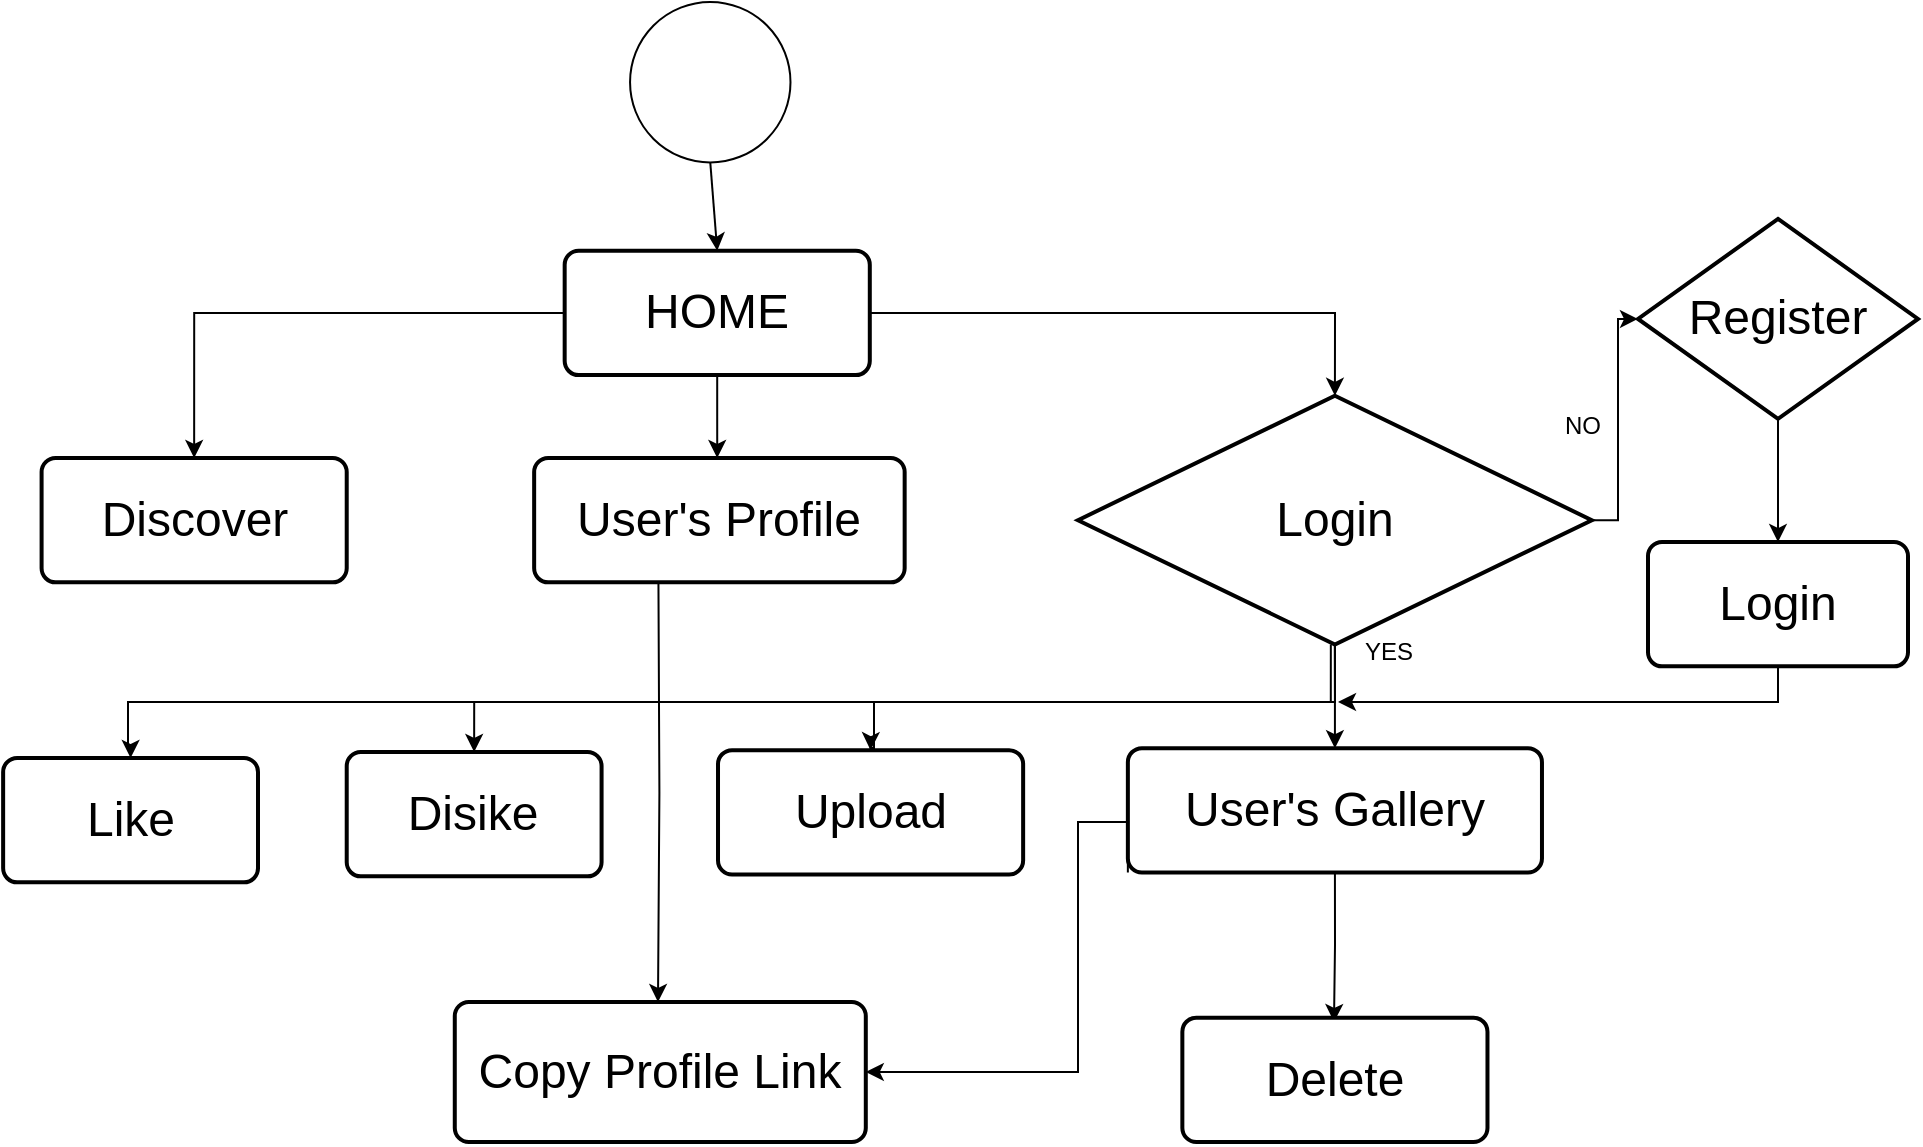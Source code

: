 <mxfile version="24.2.5" type="device">
  <diagram name="Page-1" id="d_ET9RozHncnrLZjQDqu">
    <mxGraphModel dx="1434" dy="797" grid="1" gridSize="10" guides="1" tooltips="1" connect="1" arrows="1" fold="1" page="1" pageScale="1" pageWidth="850" pageHeight="1100" math="0" shadow="0">
      <root>
        <mxCell id="0" />
        <mxCell id="1" parent="0" />
        <mxCell id="q6fRjR8Mlr93rlHcB15c-1" value="" style="ellipse;whiteSpace=wrap;html=1;aspect=fixed;" parent="1" vertex="1">
          <mxGeometry x="316.026" width="80.215" height="80.215" as="geometry" />
        </mxCell>
        <mxCell id="q6fRjR8Mlr93rlHcB15c-2" value="" style="endArrow=classic;html=1;rounded=0;exitX=0.5;exitY=1;exitDx=0;exitDy=0;" parent="1" source="q6fRjR8Mlr93rlHcB15c-1" edge="1">
          <mxGeometry width="50" height="50" relative="1" as="geometry">
            <mxPoint x="261.538" y="352.364" as="sourcePoint" />
            <mxPoint x="359.615" y="124.364" as="targetPoint" />
          </mxGeometry>
        </mxCell>
        <mxCell id="q6fRjR8Mlr93rlHcB15c-5" style="edgeStyle=orthogonalEdgeStyle;rounded=0;orthogonalLoop=1;jettySize=auto;html=1;entryX=0.5;entryY=0;entryDx=0;entryDy=0;" parent="1" source="q6fRjR8Mlr93rlHcB15c-3" target="q6fRjR8Mlr93rlHcB15c-4" edge="1">
          <mxGeometry relative="1" as="geometry" />
        </mxCell>
        <mxCell id="q6fRjR8Mlr93rlHcB15c-8" style="edgeStyle=orthogonalEdgeStyle;rounded=0;orthogonalLoop=1;jettySize=auto;html=1;entryX=0.5;entryY=0;entryDx=0;entryDy=0;" parent="1" source="q6fRjR8Mlr93rlHcB15c-3" edge="1">
          <mxGeometry relative="1" as="geometry">
            <mxPoint x="359.615" y="228.0" as="targetPoint" />
          </mxGeometry>
        </mxCell>
        <mxCell id="q6fRjR8Mlr93rlHcB15c-3" value="&lt;font style=&quot;font-size: 24px;&quot;&gt;HOME&lt;/font&gt;" style="rounded=1;whiteSpace=wrap;html=1;absoluteArcSize=1;arcSize=14;strokeWidth=2;" parent="1" vertex="1">
          <mxGeometry x="283.333" y="124.364" width="152.564" height="62.182" as="geometry" />
        </mxCell>
        <mxCell id="q6fRjR8Mlr93rlHcB15c-4" value="Discover" style="rounded=1;whiteSpace=wrap;html=1;absoluteArcSize=1;arcSize=14;strokeWidth=2;fontSize=24;" parent="1" vertex="1">
          <mxGeometry x="21.795" y="228.0" width="152.564" height="62.182" as="geometry" />
        </mxCell>
        <mxCell id="q6fRjR8Mlr93rlHcB15c-25" style="edgeStyle=orthogonalEdgeStyle;rounded=0;orthogonalLoop=1;jettySize=auto;html=1;exitX=0.25;exitY=1;exitDx=0;exitDy=0;" parent="1" edge="1">
          <mxGeometry relative="1" as="geometry">
            <mxPoint x="329.997" y="500" as="targetPoint" />
            <mxPoint x="330.221" y="290.182" as="sourcePoint" />
          </mxGeometry>
        </mxCell>
        <mxCell id="q6fRjR8Mlr93rlHcB15c-9" value="User&#39;s Profile" style="rounded=1;whiteSpace=wrap;html=1;absoluteArcSize=1;arcSize=14;strokeWidth=2;fontSize=24;" parent="1" vertex="1">
          <mxGeometry x="268.077" y="228.0" width="185.256" height="62.182" as="geometry" />
        </mxCell>
        <mxCell id="q6fRjR8Mlr93rlHcB15c-15" style="edgeStyle=orthogonalEdgeStyle;rounded=0;orthogonalLoop=1;jettySize=auto;html=1;exitX=0.5;exitY=1;exitDx=0;exitDy=0;exitPerimeter=0;entryX=0.5;entryY=0;entryDx=0;entryDy=0;" parent="1" source="q6fRjR8Mlr93rlHcB15c-11" target="q6fRjR8Mlr93rlHcB15c-14" edge="1">
          <mxGeometry relative="1" as="geometry" />
        </mxCell>
        <mxCell id="q6fRjR8Mlr93rlHcB15c-17" style="edgeStyle=orthogonalEdgeStyle;rounded=0;orthogonalLoop=1;jettySize=auto;html=1;entryX=0.5;entryY=0;entryDx=0;entryDy=0;" parent="1" target="q6fRjR8Mlr93rlHcB15c-13" edge="1">
          <mxGeometry relative="1" as="geometry">
            <mxPoint x="666.417" y="321.27" as="sourcePoint" />
            <mxPoint x="434.285" y="374.091" as="targetPoint" />
            <Array as="points">
              <mxPoint x="666" y="350" />
              <mxPoint x="438" y="350" />
              <mxPoint x="438" y="373" />
              <mxPoint x="436" y="373" />
            </Array>
          </mxGeometry>
        </mxCell>
        <mxCell id="q6fRjR8Mlr93rlHcB15c-21" style="edgeStyle=orthogonalEdgeStyle;rounded=0;orthogonalLoop=1;jettySize=auto;html=1;exitX=0.5;exitY=1;exitDx=0;exitDy=0;exitPerimeter=0;entryX=0.5;entryY=0;entryDx=0;entryDy=0;" parent="1" source="q6fRjR8Mlr93rlHcB15c-11" target="q6fRjR8Mlr93rlHcB15c-32" edge="1">
          <mxGeometry relative="1" as="geometry">
            <mxPoint x="65" y="357.545" as="targetPoint" />
            <Array as="points">
              <mxPoint x="669" y="350" />
              <mxPoint x="65" y="350" />
              <mxPoint x="65" y="373" />
              <mxPoint x="66" y="373" />
            </Array>
          </mxGeometry>
        </mxCell>
        <mxCell id="q6fRjR8Mlr93rlHcB15c-28" style="edgeStyle=orthogonalEdgeStyle;rounded=0;orthogonalLoop=1;jettySize=auto;html=1;exitX=1;exitY=0.5;exitDx=0;exitDy=0;exitPerimeter=0;entryX=0;entryY=0.5;entryDx=0;entryDy=0;entryPerimeter=0;" parent="1" source="q6fRjR8Mlr93rlHcB15c-11" target="q6fRjR8Mlr93rlHcB15c-29" edge="1">
          <mxGeometry relative="1" as="geometry">
            <mxPoint x="850" y="181.09" as="targetPoint" />
            <Array as="points">
              <mxPoint x="810" y="259" />
              <mxPoint x="810" y="159" />
            </Array>
          </mxGeometry>
        </mxCell>
        <mxCell id="q6fRjR8Mlr93rlHcB15c-34" style="edgeStyle=orthogonalEdgeStyle;rounded=0;orthogonalLoop=1;jettySize=auto;html=1;exitX=0.5;exitY=1;exitDx=0;exitDy=0;exitPerimeter=0;entryX=0.5;entryY=0;entryDx=0;entryDy=0;" parent="1" source="q6fRjR8Mlr93rlHcB15c-11" target="q6fRjR8Mlr93rlHcB15c-33" edge="1">
          <mxGeometry relative="1" as="geometry">
            <Array as="points">
              <mxPoint x="669" y="350" />
              <mxPoint x="238" y="350" />
            </Array>
          </mxGeometry>
        </mxCell>
        <mxCell id="q6fRjR8Mlr93rlHcB15c-11" value="Login" style="strokeWidth=2;html=1;shape=mxgraph.flowchart.decision;whiteSpace=wrap;fontSize=24;" parent="1" vertex="1">
          <mxGeometry x="540" y="196.91" width="256.92" height="124.36" as="geometry" />
        </mxCell>
        <mxCell id="q6fRjR8Mlr93rlHcB15c-12" style="edgeStyle=orthogonalEdgeStyle;rounded=0;orthogonalLoop=1;jettySize=auto;html=1;exitX=1;exitY=0.5;exitDx=0;exitDy=0;entryX=0.5;entryY=0;entryDx=0;entryDy=0;entryPerimeter=0;" parent="1" source="q6fRjR8Mlr93rlHcB15c-3" target="q6fRjR8Mlr93rlHcB15c-11" edge="1">
          <mxGeometry relative="1" as="geometry" />
        </mxCell>
        <mxCell id="q6fRjR8Mlr93rlHcB15c-13" value="Upload" style="rounded=1;whiteSpace=wrap;html=1;absoluteArcSize=1;arcSize=14;strokeWidth=2;fontSize=24;" parent="1" vertex="1">
          <mxGeometry x="360.003" y="374.091" width="152.564" height="62.182" as="geometry" />
        </mxCell>
        <mxCell id="q6fRjR8Mlr93rlHcB15c-38" style="edgeStyle=orthogonalEdgeStyle;rounded=0;orthogonalLoop=1;jettySize=auto;html=1;exitX=0;exitY=1;exitDx=0;exitDy=0;entryX=1;entryY=0.5;entryDx=0;entryDy=0;" parent="1" source="q6fRjR8Mlr93rlHcB15c-14" target="q6fRjR8Mlr93rlHcB15c-37" edge="1">
          <mxGeometry relative="1" as="geometry">
            <Array as="points">
              <mxPoint x="565" y="410" />
              <mxPoint x="540" y="410" />
              <mxPoint x="540" y="535" />
            </Array>
          </mxGeometry>
        </mxCell>
        <mxCell id="q6fRjR8Mlr93rlHcB15c-14" value="User&#39;s Gallery" style="rounded=1;whiteSpace=wrap;html=1;absoluteArcSize=1;arcSize=14;strokeWidth=2;fontSize=24;" parent="1" vertex="1">
          <mxGeometry x="564.933" y="373.091" width="207.051" height="62.182" as="geometry" />
        </mxCell>
        <mxCell id="q6fRjR8Mlr93rlHcB15c-23" style="edgeStyle=orthogonalEdgeStyle;rounded=0;orthogonalLoop=1;jettySize=auto;html=1;exitX=0.5;exitY=1;exitDx=0;exitDy=0;entryX=0.497;entryY=0.035;entryDx=0;entryDy=0;entryPerimeter=0;" parent="1" source="q6fRjR8Mlr93rlHcB15c-14" target="4y97Dp1yXTzsNSBIdy1M-1" edge="1">
          <mxGeometry relative="1" as="geometry">
            <mxPoint x="668" y="500" as="targetPoint" />
          </mxGeometry>
        </mxCell>
        <mxCell id="q6fRjR8Mlr93rlHcB15c-26" value="YES" style="text;html=1;align=center;verticalAlign=middle;resizable=0;points=[];autosize=1;strokeColor=none;fillColor=none;" parent="1" vertex="1">
          <mxGeometry x="670" y="310" width="50" height="30" as="geometry" />
        </mxCell>
        <mxCell id="q6fRjR8Mlr93rlHcB15c-36" style="edgeStyle=orthogonalEdgeStyle;rounded=0;orthogonalLoop=1;jettySize=auto;html=1;exitX=0.5;exitY=1;exitDx=0;exitDy=0;exitPerimeter=0;entryX=0.5;entryY=0;entryDx=0;entryDy=0;" parent="1" source="q6fRjR8Mlr93rlHcB15c-29" target="q6fRjR8Mlr93rlHcB15c-35" edge="1">
          <mxGeometry relative="1" as="geometry" />
        </mxCell>
        <mxCell id="q6fRjR8Mlr93rlHcB15c-29" value="Register" style="strokeWidth=2;html=1;shape=mxgraph.flowchart.decision;whiteSpace=wrap;fontSize=24;" parent="1" vertex="1">
          <mxGeometry x="820" y="108.45" width="140" height="100" as="geometry" />
        </mxCell>
        <mxCell id="q6fRjR8Mlr93rlHcB15c-31" value="NO" style="text;html=1;align=center;verticalAlign=middle;resizable=0;points=[];autosize=1;strokeColor=none;fillColor=none;" parent="1" vertex="1">
          <mxGeometry x="771.98" y="196.91" width="40" height="30" as="geometry" />
        </mxCell>
        <mxCell id="q6fRjR8Mlr93rlHcB15c-32" value="Like" style="rounded=1;whiteSpace=wrap;html=1;absoluteArcSize=1;arcSize=14;strokeWidth=2;fontSize=24;" parent="1" vertex="1">
          <mxGeometry x="2.57" y="378" width="127.43" height="62.18" as="geometry" />
        </mxCell>
        <mxCell id="q6fRjR8Mlr93rlHcB15c-33" value="Disike" style="rounded=1;whiteSpace=wrap;html=1;absoluteArcSize=1;arcSize=14;strokeWidth=2;fontSize=24;" parent="1" vertex="1">
          <mxGeometry x="174.36" y="375" width="127.43" height="62.18" as="geometry" />
        </mxCell>
        <mxCell id="q6fRjR8Mlr93rlHcB15c-39" style="edgeStyle=orthogonalEdgeStyle;rounded=0;orthogonalLoop=1;jettySize=auto;html=1;exitX=0.5;exitY=1;exitDx=0;exitDy=0;" parent="1" source="q6fRjR8Mlr93rlHcB15c-35" edge="1">
          <mxGeometry relative="1" as="geometry">
            <mxPoint x="670" y="350" as="targetPoint" />
            <Array as="points">
              <mxPoint x="890" y="350" />
            </Array>
          </mxGeometry>
        </mxCell>
        <mxCell id="q6fRjR8Mlr93rlHcB15c-35" value="Login" style="rounded=1;whiteSpace=wrap;html=1;absoluteArcSize=1;arcSize=14;strokeWidth=2;fontSize=24;" parent="1" vertex="1">
          <mxGeometry x="825" y="270" width="130" height="62.18" as="geometry" />
        </mxCell>
        <mxCell id="q6fRjR8Mlr93rlHcB15c-37" value="Copy Profile Link" style="rounded=1;whiteSpace=wrap;html=1;absoluteArcSize=1;arcSize=14;strokeWidth=2;fontSize=24;" parent="1" vertex="1">
          <mxGeometry x="228.39" y="500" width="205.51" height="70" as="geometry" />
        </mxCell>
        <mxCell id="4y97Dp1yXTzsNSBIdy1M-1" value="Delete" style="rounded=1;whiteSpace=wrap;html=1;absoluteArcSize=1;arcSize=14;strokeWidth=2;fontSize=24;" vertex="1" parent="1">
          <mxGeometry x="592.173" y="507.821" width="152.564" height="62.182" as="geometry" />
        </mxCell>
      </root>
    </mxGraphModel>
  </diagram>
</mxfile>
